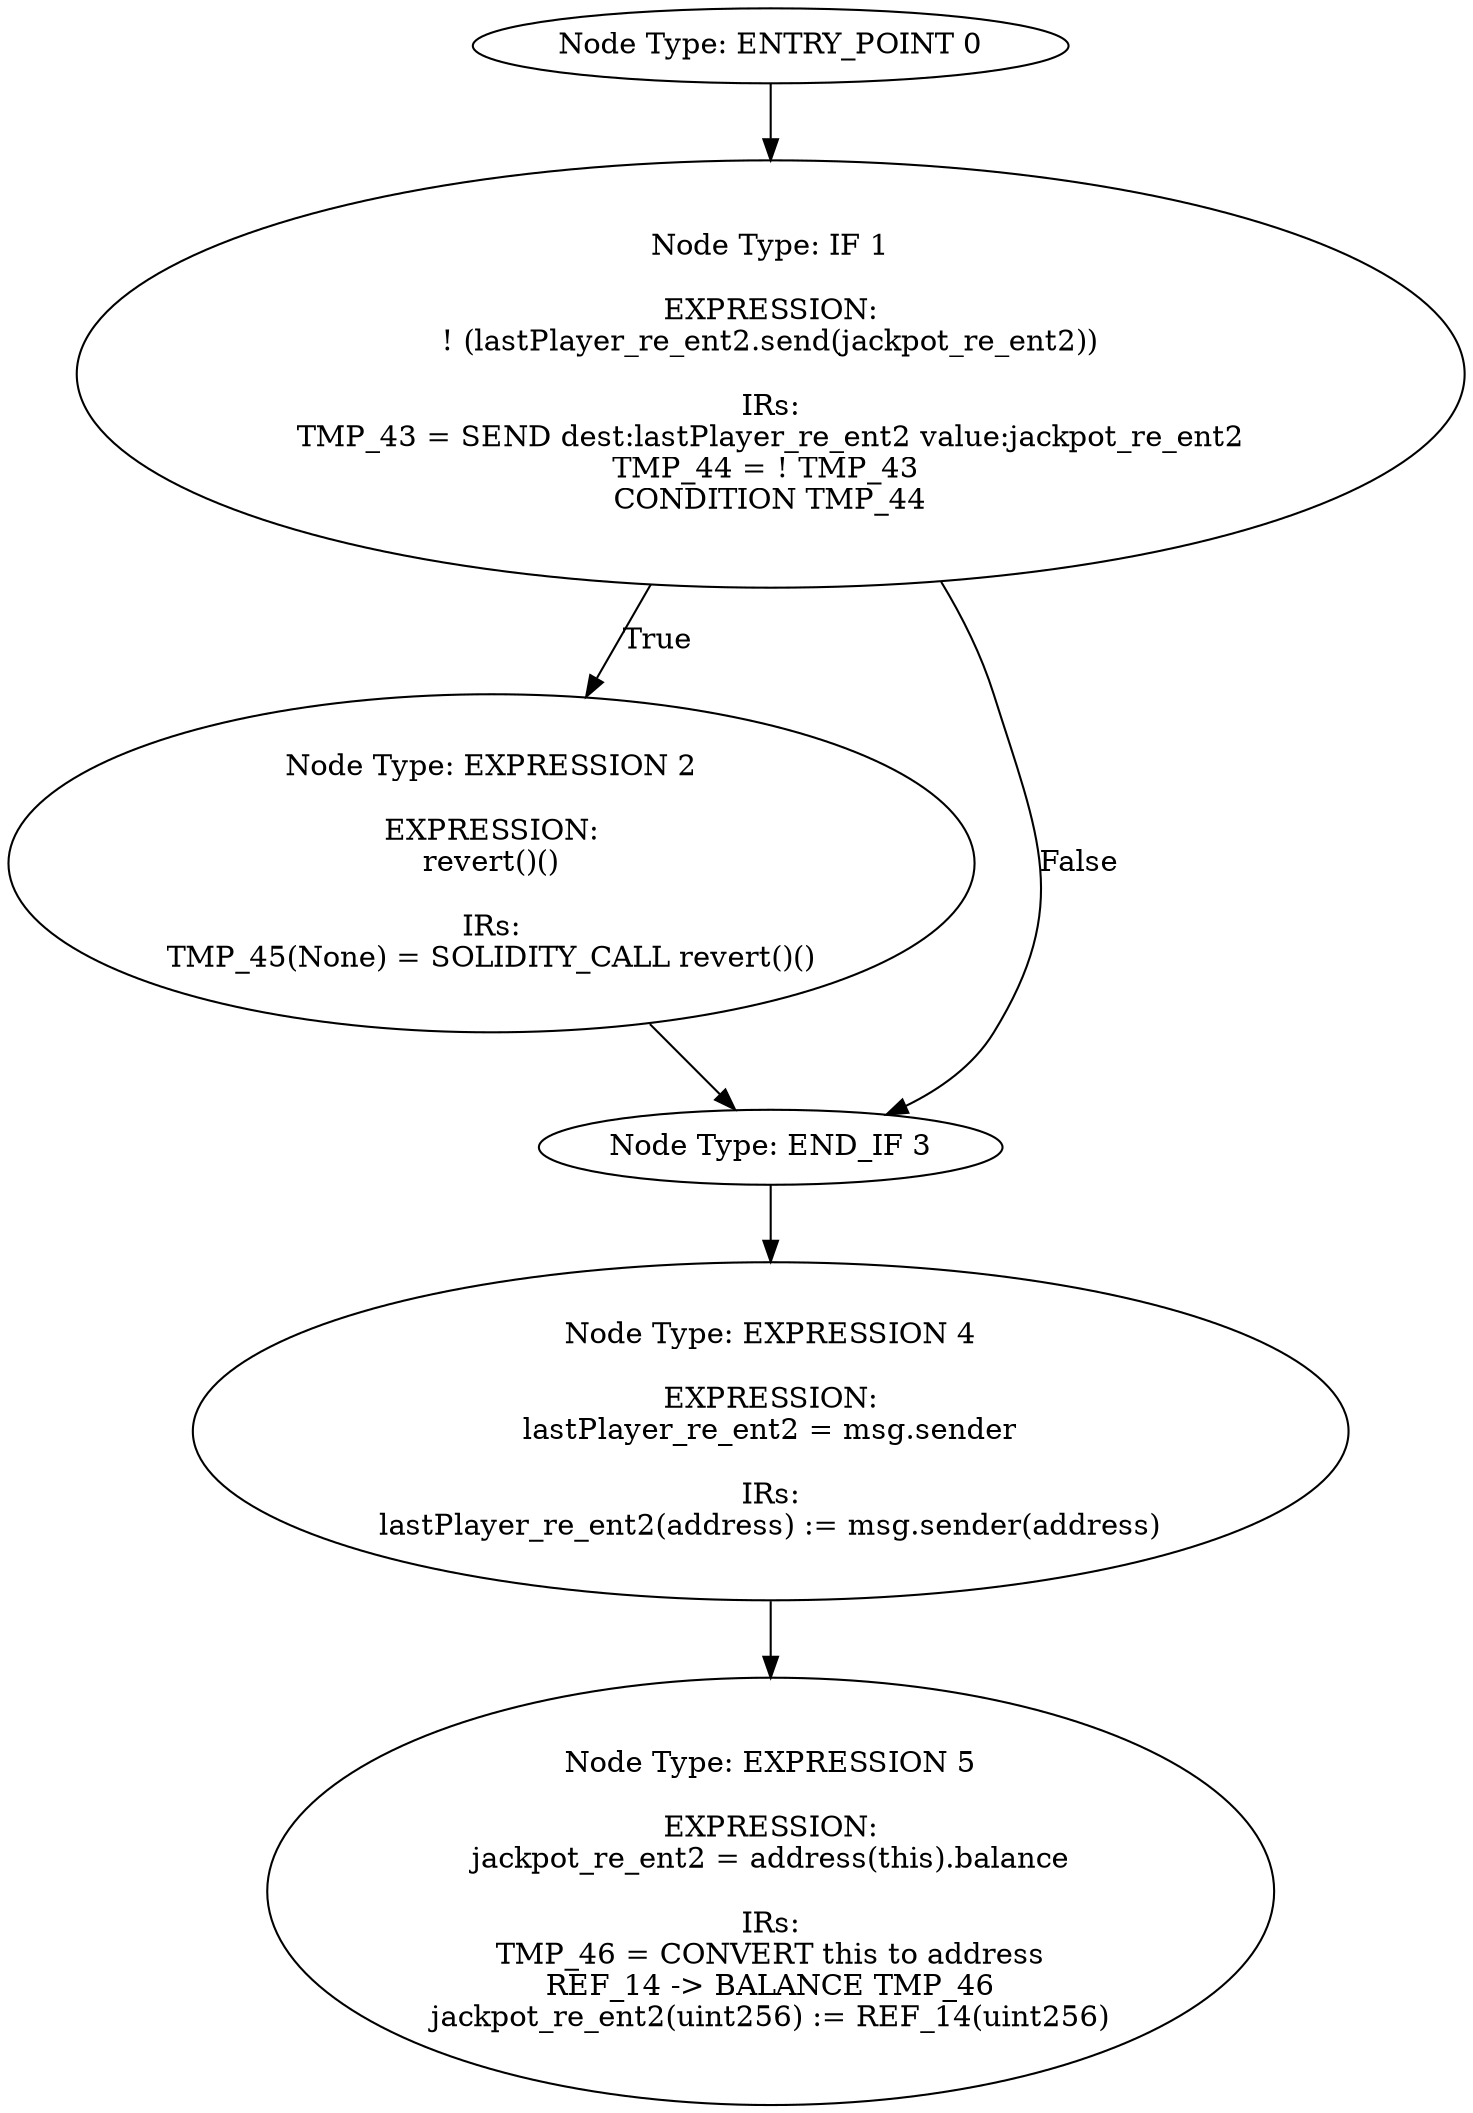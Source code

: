 digraph{
0[label="Node Type: ENTRY_POINT 0
"];
0->1;
1[label="Node Type: IF 1

EXPRESSION:
! (lastPlayer_re_ent2.send(jackpot_re_ent2))

IRs:
TMP_43 = SEND dest:lastPlayer_re_ent2 value:jackpot_re_ent2
TMP_44 = ! TMP_43 
CONDITION TMP_44"];
1->2[label="True"];
1->3[label="False"];
2[label="Node Type: EXPRESSION 2

EXPRESSION:
revert()()

IRs:
TMP_45(None) = SOLIDITY_CALL revert()()"];
2->3;
3[label="Node Type: END_IF 3
"];
3->4;
4[label="Node Type: EXPRESSION 4

EXPRESSION:
lastPlayer_re_ent2 = msg.sender

IRs:
lastPlayer_re_ent2(address) := msg.sender(address)"];
4->5;
5[label="Node Type: EXPRESSION 5

EXPRESSION:
jackpot_re_ent2 = address(this).balance

IRs:
TMP_46 = CONVERT this to address
REF_14 -> BALANCE TMP_46
jackpot_re_ent2(uint256) := REF_14(uint256)"];
}
